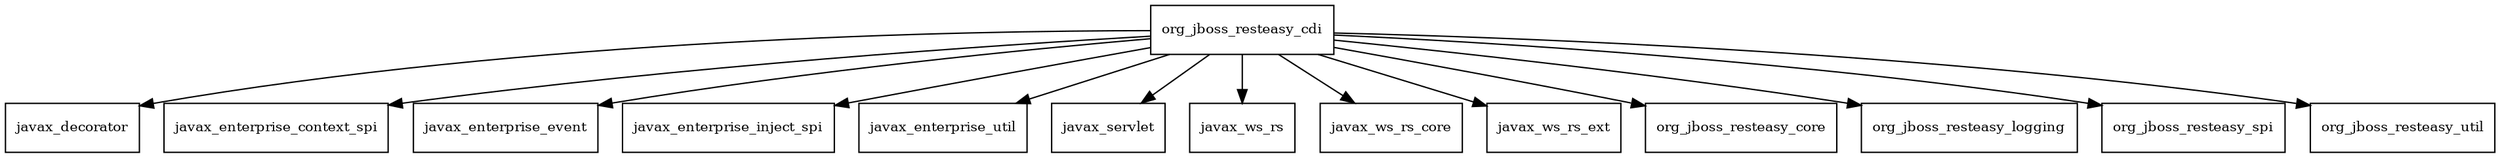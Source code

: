 digraph resteasy_cdi_2_3_8_Final_redhat_3_package_dependencies {
  node [shape = box, fontsize=10.0];
  org_jboss_resteasy_cdi -> javax_decorator;
  org_jboss_resteasy_cdi -> javax_enterprise_context_spi;
  org_jboss_resteasy_cdi -> javax_enterprise_event;
  org_jboss_resteasy_cdi -> javax_enterprise_inject_spi;
  org_jboss_resteasy_cdi -> javax_enterprise_util;
  org_jboss_resteasy_cdi -> javax_servlet;
  org_jboss_resteasy_cdi -> javax_ws_rs;
  org_jboss_resteasy_cdi -> javax_ws_rs_core;
  org_jboss_resteasy_cdi -> javax_ws_rs_ext;
  org_jboss_resteasy_cdi -> org_jboss_resteasy_core;
  org_jboss_resteasy_cdi -> org_jboss_resteasy_logging;
  org_jboss_resteasy_cdi -> org_jboss_resteasy_spi;
  org_jboss_resteasy_cdi -> org_jboss_resteasy_util;
}
